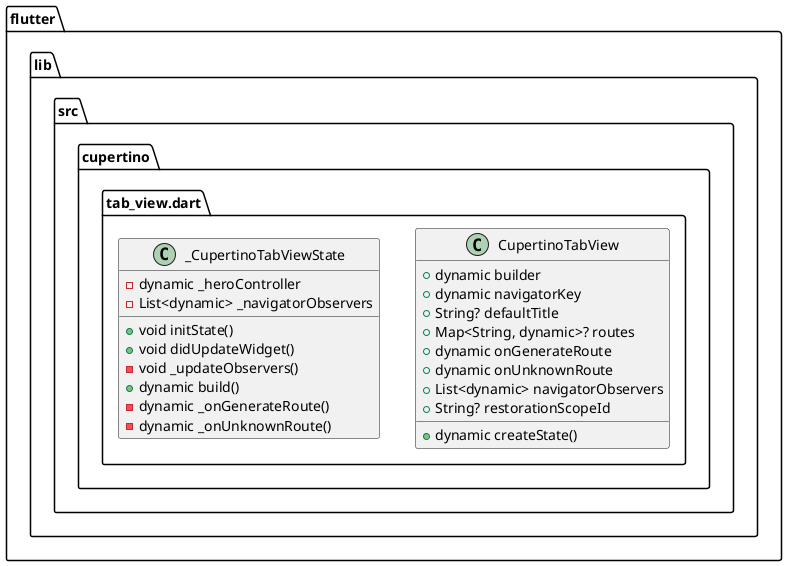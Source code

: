 @startuml
set namespaceSeparator ::

class "flutter::lib::src::cupertino::tab_view.dart::CupertinoTabView" {
  +dynamic builder
  +dynamic navigatorKey
  +String? defaultTitle
  +Map<String, dynamic>? routes
  +dynamic onGenerateRoute
  +dynamic onUnknownRoute
  +List<dynamic> navigatorObservers
  +String? restorationScopeId
  +dynamic createState()
}

class "flutter::lib::src::cupertino::tab_view.dart::_CupertinoTabViewState" {
  -dynamic _heroController
  -List<dynamic> _navigatorObservers
  +void initState()
  +void didUpdateWidget()
  -void _updateObservers()
  +dynamic build()
  -dynamic _onGenerateRoute()
  -dynamic _onUnknownRoute()
}


@enduml